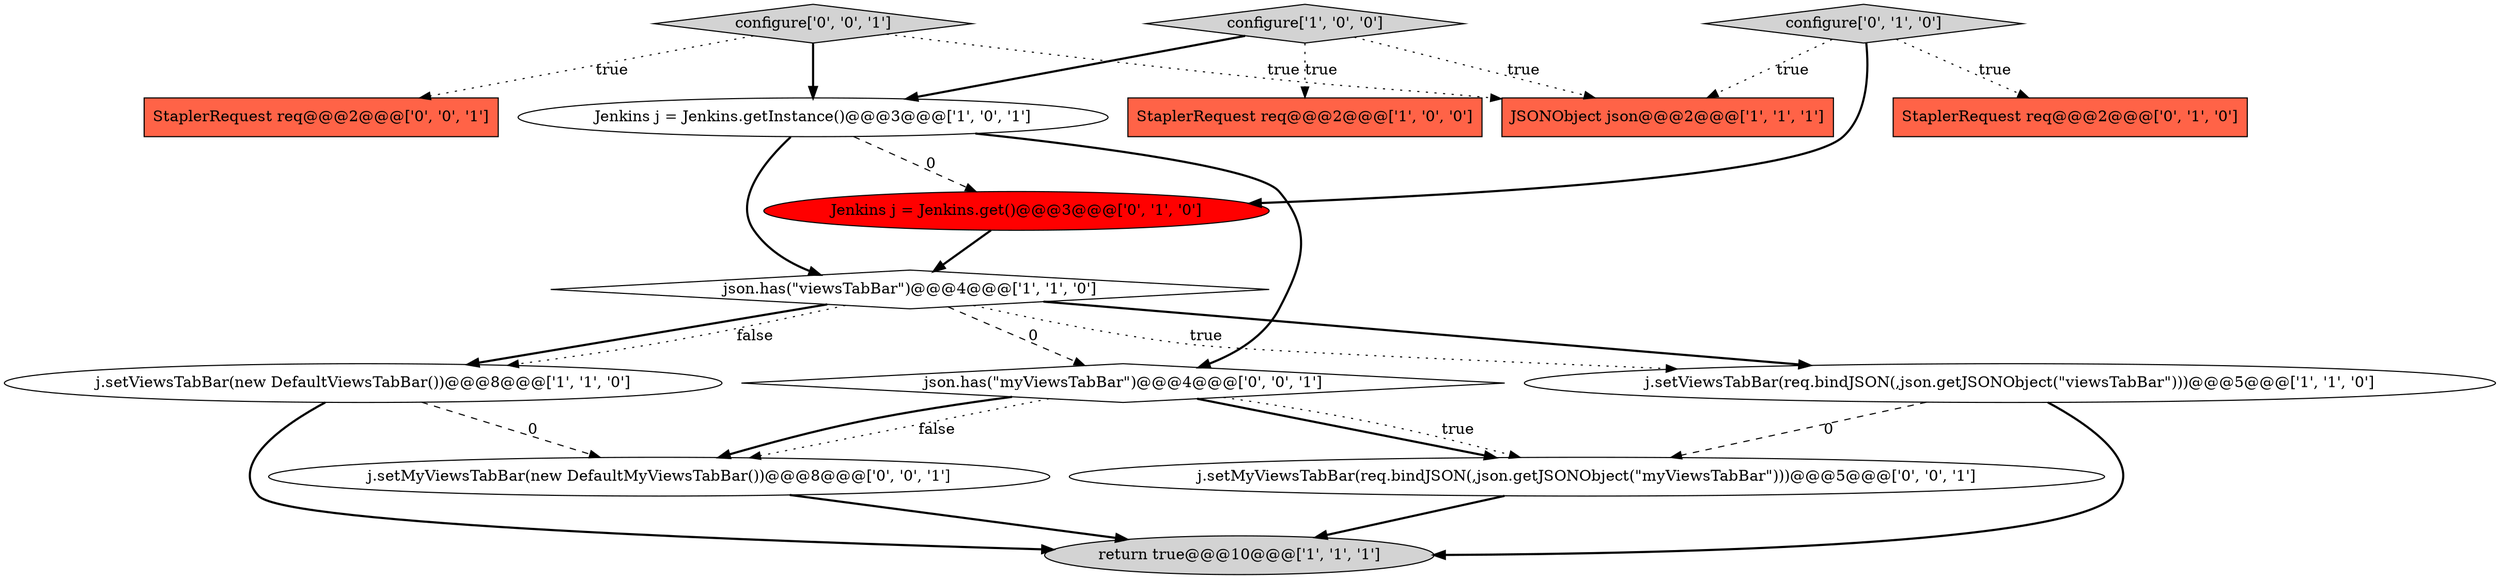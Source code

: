 digraph {
4 [style = filled, label = "return true@@@10@@@['1', '1', '1']", fillcolor = lightgray, shape = ellipse image = "AAA0AAABBB1BBB"];
13 [style = filled, label = "StaplerRequest req@@@2@@@['0', '0', '1']", fillcolor = tomato, shape = box image = "AAA0AAABBB3BBB"];
11 [style = filled, label = "j.setMyViewsTabBar(req.bindJSON(,json.getJSONObject(\"myViewsTabBar\")))@@@5@@@['0', '0', '1']", fillcolor = white, shape = ellipse image = "AAA0AAABBB3BBB"];
2 [style = filled, label = "j.setViewsTabBar(req.bindJSON(,json.getJSONObject(\"viewsTabBar\")))@@@5@@@['1', '1', '0']", fillcolor = white, shape = ellipse image = "AAA0AAABBB1BBB"];
0 [style = filled, label = "StaplerRequest req@@@2@@@['1', '0', '0']", fillcolor = tomato, shape = box image = "AAA0AAABBB1BBB"];
1 [style = filled, label = "j.setViewsTabBar(new DefaultViewsTabBar())@@@8@@@['1', '1', '0']", fillcolor = white, shape = ellipse image = "AAA0AAABBB1BBB"];
5 [style = filled, label = "JSONObject json@@@2@@@['1', '1', '1']", fillcolor = tomato, shape = box image = "AAA0AAABBB1BBB"];
7 [style = filled, label = "json.has(\"viewsTabBar\")@@@4@@@['1', '1', '0']", fillcolor = white, shape = diamond image = "AAA0AAABBB1BBB"];
3 [style = filled, label = "Jenkins j = Jenkins.getInstance()@@@3@@@['1', '0', '1']", fillcolor = white, shape = ellipse image = "AAA0AAABBB1BBB"];
8 [style = filled, label = "StaplerRequest req@@@2@@@['0', '1', '0']", fillcolor = tomato, shape = box image = "AAA0AAABBB2BBB"];
9 [style = filled, label = "configure['0', '1', '0']", fillcolor = lightgray, shape = diamond image = "AAA0AAABBB2BBB"];
10 [style = filled, label = "Jenkins j = Jenkins.get()@@@3@@@['0', '1', '0']", fillcolor = red, shape = ellipse image = "AAA1AAABBB2BBB"];
12 [style = filled, label = "j.setMyViewsTabBar(new DefaultMyViewsTabBar())@@@8@@@['0', '0', '1']", fillcolor = white, shape = ellipse image = "AAA0AAABBB3BBB"];
14 [style = filled, label = "configure['0', '0', '1']", fillcolor = lightgray, shape = diamond image = "AAA0AAABBB3BBB"];
15 [style = filled, label = "json.has(\"myViewsTabBar\")@@@4@@@['0', '0', '1']", fillcolor = white, shape = diamond image = "AAA0AAABBB3BBB"];
6 [style = filled, label = "configure['1', '0', '0']", fillcolor = lightgray, shape = diamond image = "AAA0AAABBB1BBB"];
14->3 [style = bold, label=""];
6->3 [style = bold, label=""];
7->2 [style = dotted, label="true"];
1->4 [style = bold, label=""];
7->1 [style = bold, label=""];
11->4 [style = bold, label=""];
3->15 [style = bold, label=""];
9->10 [style = bold, label=""];
2->4 [style = bold, label=""];
10->7 [style = bold, label=""];
14->13 [style = dotted, label="true"];
9->8 [style = dotted, label="true"];
1->12 [style = dashed, label="0"];
14->5 [style = dotted, label="true"];
15->11 [style = bold, label=""];
12->4 [style = bold, label=""];
3->7 [style = bold, label=""];
7->2 [style = bold, label=""];
15->12 [style = dotted, label="false"];
15->11 [style = dotted, label="true"];
7->15 [style = dashed, label="0"];
2->11 [style = dashed, label="0"];
15->12 [style = bold, label=""];
3->10 [style = dashed, label="0"];
6->0 [style = dotted, label="true"];
7->1 [style = dotted, label="false"];
6->5 [style = dotted, label="true"];
9->5 [style = dotted, label="true"];
}

